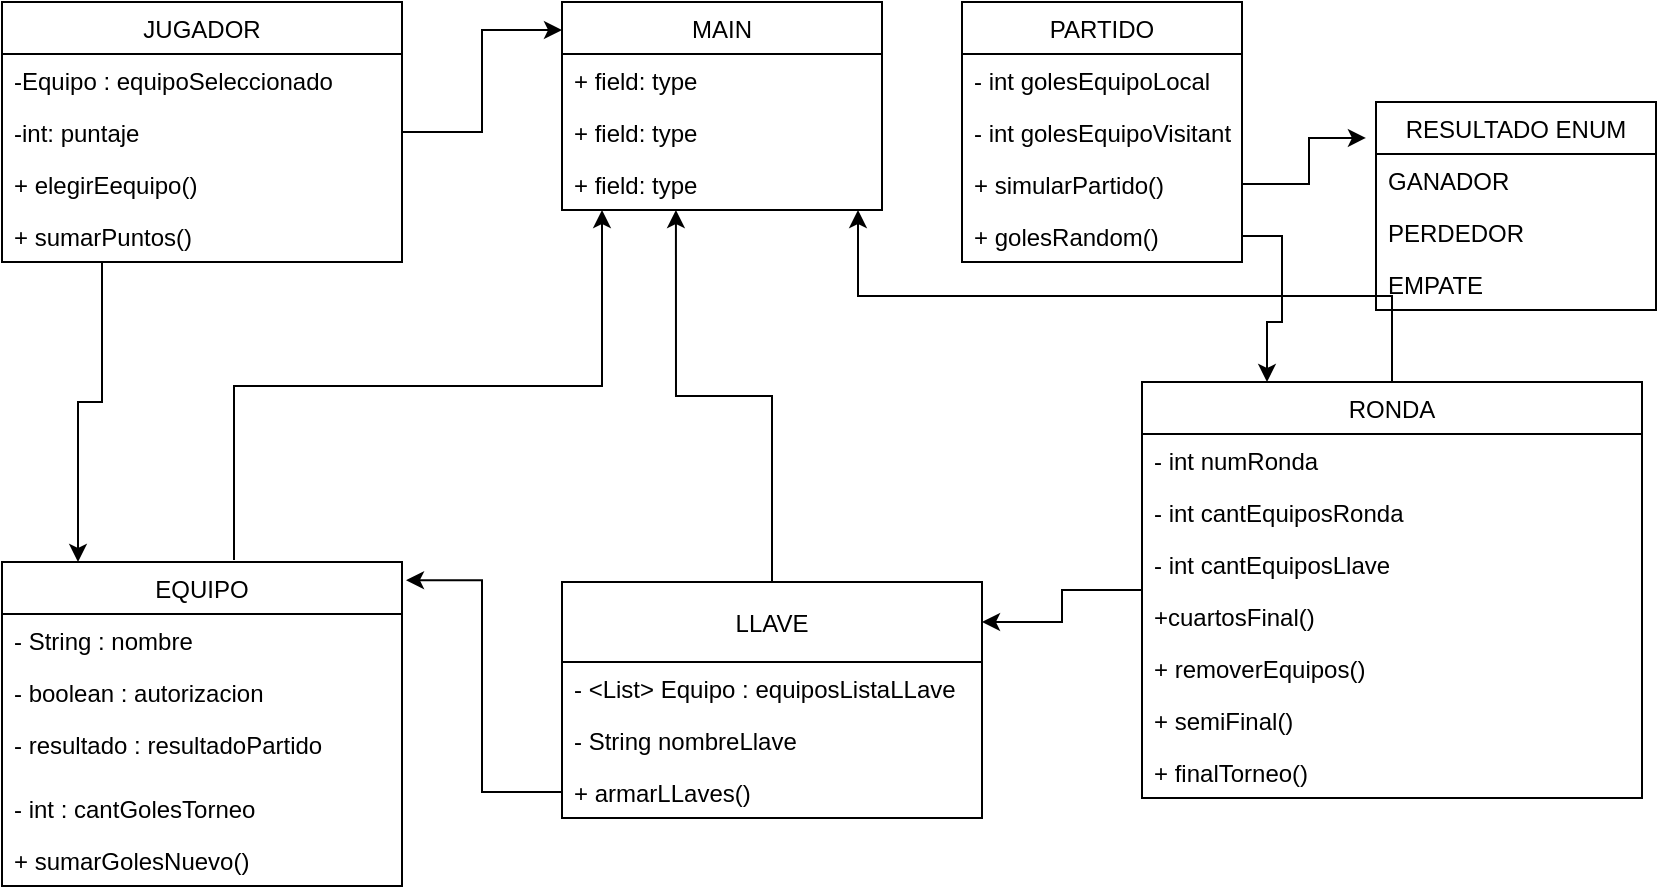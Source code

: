 <mxfile version="20.5.3" type="embed"><diagram id="23iRSUPoRavnBvh4doch" name="Page-1"><mxGraphModel dx="1130" dy="588" grid="1" gridSize="10" guides="1" tooltips="1" connect="1" arrows="1" fold="1" page="1" pageScale="1" pageWidth="827" pageHeight="1169" math="0" shadow="0"><root><mxCell id="0"/><mxCell id="1" parent="0"/><mxCell id="25" value="PARTIDO" style="swimlane;fontStyle=0;childLayout=stackLayout;horizontal=1;startSize=26;fillColor=none;horizontalStack=0;resizeParent=1;resizeParentMax=0;resizeLast=0;collapsible=1;marginBottom=0;" parent="1" vertex="1"><mxGeometry x="480" width="140" height="130" as="geometry"/></mxCell><mxCell id="26" value="- int golesEquipoLocal" style="text;strokeColor=none;fillColor=none;align=left;verticalAlign=top;spacingLeft=4;spacingRight=4;overflow=hidden;rotatable=0;points=[[0,0.5],[1,0.5]];portConstraint=eastwest;" parent="25" vertex="1"><mxGeometry y="26" width="140" height="26" as="geometry"/></mxCell><mxCell id="27" value="- int golesEquipoVisitante" style="text;strokeColor=none;fillColor=none;align=left;verticalAlign=top;spacingLeft=4;spacingRight=4;overflow=hidden;rotatable=0;points=[[0,0.5],[1,0.5]];portConstraint=eastwest;" parent="25" vertex="1"><mxGeometry y="52" width="140" height="26" as="geometry"/></mxCell><mxCell id="28" value="+ simularPartido()" style="text;strokeColor=none;fillColor=none;align=left;verticalAlign=top;spacingLeft=4;spacingRight=4;overflow=hidden;rotatable=0;points=[[0,0.5],[1,0.5]];portConstraint=eastwest;" parent="25" vertex="1"><mxGeometry y="78" width="140" height="26" as="geometry"/></mxCell><mxCell id="124" value="+ golesRandom()" style="text;strokeColor=none;fillColor=none;align=left;verticalAlign=top;spacingLeft=4;spacingRight=4;overflow=hidden;rotatable=0;points=[[0,0.5],[1,0.5]];portConstraint=eastwest;" parent="25" vertex="1"><mxGeometry y="104" width="140" height="26" as="geometry"/></mxCell><mxCell id="29" value="MAIN" style="swimlane;fontStyle=0;childLayout=stackLayout;horizontal=1;startSize=26;fillColor=none;horizontalStack=0;resizeParent=1;resizeParentMax=0;resizeLast=0;collapsible=1;marginBottom=0;" parent="1" vertex="1"><mxGeometry x="280" width="160" height="104" as="geometry"/></mxCell><mxCell id="30" value="+ field: type" style="text;strokeColor=none;fillColor=none;align=left;verticalAlign=top;spacingLeft=4;spacingRight=4;overflow=hidden;rotatable=0;points=[[0,0.5],[1,0.5]];portConstraint=eastwest;" parent="29" vertex="1"><mxGeometry y="26" width="160" height="26" as="geometry"/></mxCell><mxCell id="31" value="+ field: type" style="text;strokeColor=none;fillColor=none;align=left;verticalAlign=top;spacingLeft=4;spacingRight=4;overflow=hidden;rotatable=0;points=[[0,0.5],[1,0.5]];portConstraint=eastwest;" parent="29" vertex="1"><mxGeometry y="52" width="160" height="26" as="geometry"/></mxCell><mxCell id="32" value="+ field: type" style="text;strokeColor=none;fillColor=none;align=left;verticalAlign=top;spacingLeft=4;spacingRight=4;overflow=hidden;rotatable=0;points=[[0,0.5],[1,0.5]];portConstraint=eastwest;" parent="29" vertex="1"><mxGeometry y="78" width="160" height="26" as="geometry"/></mxCell><mxCell id="126" style="edgeStyle=orthogonalEdgeStyle;rounded=0;orthogonalLoop=1;jettySize=auto;html=1;entryX=0.356;entryY=1;entryDx=0;entryDy=0;entryPerimeter=0;" parent="1" source="37" target="32" edge="1"><mxGeometry relative="1" as="geometry"/></mxCell><mxCell id="37" value="LLAVE" style="swimlane;fontStyle=0;childLayout=stackLayout;horizontal=1;startSize=40;fillColor=none;horizontalStack=0;resizeParent=1;resizeParentMax=0;resizeLast=0;collapsible=1;marginBottom=0;" parent="1" vertex="1"><mxGeometry x="280" y="290" width="210" height="118" as="geometry"/></mxCell><mxCell id="39" value="- &lt;List&gt; Equipo : equiposListaLLave" style="text;strokeColor=none;fillColor=none;align=left;verticalAlign=top;spacingLeft=4;spacingRight=4;overflow=hidden;rotatable=0;points=[[0,0.5],[1,0.5]];portConstraint=eastwest;" parent="37" vertex="1"><mxGeometry y="40" width="210" height="26" as="geometry"/></mxCell><mxCell id="38" value="- String nombreLlave" style="text;strokeColor=none;fillColor=none;align=left;verticalAlign=top;spacingLeft=4;spacingRight=4;overflow=hidden;rotatable=0;points=[[0,0.5],[1,0.5]];portConstraint=eastwest;" parent="37" vertex="1"><mxGeometry y="66" width="210" height="26" as="geometry"/></mxCell><mxCell id="40" value="+ armarLLaves()" style="text;strokeColor=none;fillColor=none;align=left;verticalAlign=top;spacingLeft=4;spacingRight=4;overflow=hidden;rotatable=0;points=[[0,0.5],[1,0.5]];portConstraint=eastwest;" parent="37" vertex="1"><mxGeometry y="92" width="210" height="26" as="geometry"/></mxCell><mxCell id="131" style="edgeStyle=orthogonalEdgeStyle;rounded=0;orthogonalLoop=1;jettySize=auto;html=1;entryX=0.925;entryY=1;entryDx=0;entryDy=0;entryPerimeter=0;" parent="1" source="41" target="32" edge="1"><mxGeometry relative="1" as="geometry"/></mxCell><mxCell id="147" value="" style="edgeStyle=orthogonalEdgeStyle;rounded=0;orthogonalLoop=1;jettySize=auto;html=1;" edge="1" parent="1" source="41" target="37"><mxGeometry relative="1" as="geometry"><mxPoint x="490" y="310" as="targetPoint"/><Array as="points"><mxPoint x="530" y="294"/><mxPoint x="530" y="310"/></Array></mxGeometry></mxCell><mxCell id="41" value="RONDA" style="swimlane;fontStyle=0;childLayout=stackLayout;horizontal=1;startSize=26;fillColor=none;horizontalStack=0;resizeParent=1;resizeParentMax=0;resizeLast=0;collapsible=1;marginBottom=0;" parent="1" vertex="1"><mxGeometry x="570" y="190" width="250" height="208" as="geometry"/></mxCell><mxCell id="42" value="- int numRonda" style="text;strokeColor=none;fillColor=none;align=left;verticalAlign=top;spacingLeft=4;spacingRight=4;overflow=hidden;rotatable=0;points=[[0,0.5],[1,0.5]];portConstraint=eastwest;" parent="41" vertex="1"><mxGeometry y="26" width="250" height="26" as="geometry"/></mxCell><mxCell id="43" value="- int cantEquiposRonda" style="text;strokeColor=none;fillColor=none;align=left;verticalAlign=top;spacingLeft=4;spacingRight=4;overflow=hidden;rotatable=0;points=[[0,0.5],[1,0.5]];portConstraint=eastwest;" parent="41" vertex="1"><mxGeometry y="52" width="250" height="26" as="geometry"/></mxCell><mxCell id="44" value="- int cantEquiposLlave" style="text;strokeColor=none;fillColor=none;align=left;verticalAlign=top;spacingLeft=4;spacingRight=4;overflow=hidden;rotatable=0;points=[[0,0.5],[1,0.5]];portConstraint=eastwest;" parent="41" vertex="1"><mxGeometry y="78" width="250" height="26" as="geometry"/></mxCell><mxCell id="120" value="+cuartosFinal()" style="text;strokeColor=none;fillColor=none;align=left;verticalAlign=top;spacingLeft=4;spacingRight=4;overflow=hidden;rotatable=0;points=[[0,0.5],[1,0.5]];portConstraint=eastwest;" parent="41" vertex="1"><mxGeometry y="104" width="250" height="26" as="geometry"/></mxCell><mxCell id="121" value="+ removerEquipos()" style="text;strokeColor=none;fillColor=none;align=left;verticalAlign=top;spacingLeft=4;spacingRight=4;overflow=hidden;rotatable=0;points=[[0,0.5],[1,0.5]];portConstraint=eastwest;" parent="41" vertex="1"><mxGeometry y="130" width="250" height="26" as="geometry"/></mxCell><mxCell id="122" value="+ semiFinal()" style="text;strokeColor=none;fillColor=none;align=left;verticalAlign=top;spacingLeft=4;spacingRight=4;overflow=hidden;rotatable=0;points=[[0,0.5],[1,0.5]];portConstraint=eastwest;" parent="41" vertex="1"><mxGeometry y="156" width="250" height="26" as="geometry"/></mxCell><mxCell id="123" value="+ finalTorneo()" style="text;strokeColor=none;fillColor=none;align=left;verticalAlign=top;spacingLeft=4;spacingRight=4;overflow=hidden;rotatable=0;points=[[0,0.5],[1,0.5]];portConstraint=eastwest;" parent="41" vertex="1"><mxGeometry y="182" width="250" height="26" as="geometry"/></mxCell><mxCell id="45" value="RESULTADO ENUM" style="swimlane;fontStyle=0;childLayout=stackLayout;horizontal=1;startSize=26;fillColor=none;horizontalStack=0;resizeParent=1;resizeParentMax=0;resizeLast=0;collapsible=1;marginBottom=0;" parent="1" vertex="1"><mxGeometry x="687" y="50" width="140" height="104" as="geometry"/></mxCell><mxCell id="46" value="GANADOR" style="text;strokeColor=none;fillColor=none;align=left;verticalAlign=top;spacingLeft=4;spacingRight=4;overflow=hidden;rotatable=0;points=[[0,0.5],[1,0.5]];portConstraint=eastwest;" parent="45" vertex="1"><mxGeometry y="26" width="140" height="26" as="geometry"/></mxCell><mxCell id="47" value="PERDEDOR" style="text;strokeColor=none;fillColor=none;align=left;verticalAlign=top;spacingLeft=4;spacingRight=4;overflow=hidden;rotatable=0;points=[[0,0.5],[1,0.5]];portConstraint=eastwest;" parent="45" vertex="1"><mxGeometry y="52" width="140" height="26" as="geometry"/></mxCell><mxCell id="48" value="EMPATE" style="text;strokeColor=none;fillColor=none;align=left;verticalAlign=top;spacingLeft=4;spacingRight=4;overflow=hidden;rotatable=0;points=[[0,0.5],[1,0.5]];portConstraint=eastwest;" parent="45" vertex="1"><mxGeometry y="78" width="140" height="26" as="geometry"/></mxCell><mxCell id="53" value="JUGADOR" style="swimlane;fontStyle=0;childLayout=stackLayout;horizontal=1;startSize=26;fillColor=none;horizontalStack=0;resizeParent=1;resizeParentMax=0;resizeLast=0;collapsible=1;marginBottom=0;" parent="1" vertex="1"><mxGeometry width="200" height="130" as="geometry"><mxRectangle y="80" width="100" height="30" as="alternateBounds"/></mxGeometry></mxCell><mxCell id="54" value="-Equipo : equipoSeleccionado" style="text;strokeColor=none;fillColor=none;align=left;verticalAlign=top;spacingLeft=4;spacingRight=4;overflow=hidden;rotatable=0;points=[[0,0.5],[1,0.5]];portConstraint=eastwest;" parent="53" vertex="1"><mxGeometry y="26" width="200" height="26" as="geometry"/></mxCell><mxCell id="55" value="-int: puntaje" style="text;strokeColor=none;fillColor=none;align=left;verticalAlign=top;spacingLeft=4;spacingRight=4;overflow=hidden;rotatable=0;points=[[0,0.5],[1,0.5]];portConstraint=eastwest;" parent="53" vertex="1"><mxGeometry y="52" width="200" height="26" as="geometry"/></mxCell><mxCell id="98" value="+ elegirEequipo()" style="text;strokeColor=none;fillColor=none;align=left;verticalAlign=top;spacingLeft=4;spacingRight=4;overflow=hidden;rotatable=0;points=[[0,0.5],[1,0.5]];portConstraint=eastwest;" parent="53" vertex="1"><mxGeometry y="78" width="200" height="26" as="geometry"/></mxCell><mxCell id="136" value="+ sumarPuntos()" style="text;strokeColor=none;fillColor=none;align=left;verticalAlign=top;spacingLeft=4;spacingRight=4;overflow=hidden;rotatable=0;points=[[0,0.5],[1,0.5]];portConstraint=eastwest;" vertex="1" parent="53"><mxGeometry y="104" width="200" height="26" as="geometry"/></mxCell><mxCell id="132" style="edgeStyle=orthogonalEdgeStyle;rounded=0;orthogonalLoop=1;jettySize=auto;html=1;entryX=0.125;entryY=1;entryDx=0;entryDy=0;entryPerimeter=0;exitX=0.58;exitY=-0.006;exitDx=0;exitDy=0;exitPerimeter=0;" parent="1" source="57" target="32" edge="1"><mxGeometry relative="1" as="geometry"/></mxCell><mxCell id="57" value="EQUIPO" style="swimlane;fontStyle=0;childLayout=stackLayout;horizontal=1;startSize=26;fillColor=none;horizontalStack=0;resizeParent=1;resizeParentMax=0;resizeLast=0;collapsible=1;marginBottom=0;" parent="1" vertex="1"><mxGeometry y="280" width="200" height="162" as="geometry"/></mxCell><mxCell id="58" value="- String : nombre" style="text;strokeColor=none;fillColor=none;align=left;verticalAlign=top;spacingLeft=4;spacingRight=4;overflow=hidden;rotatable=0;points=[[0,0.5],[1,0.5]];portConstraint=eastwest;" parent="57" vertex="1"><mxGeometry y="26" width="200" height="26" as="geometry"/></mxCell><mxCell id="59" value="- boolean : autorizacion" style="text;strokeColor=none;fillColor=none;align=left;verticalAlign=top;spacingLeft=4;spacingRight=4;overflow=hidden;rotatable=0;points=[[0,0.5],[1,0.5]];portConstraint=eastwest;" parent="57" vertex="1"><mxGeometry y="52" width="200" height="26" as="geometry"/></mxCell><mxCell id="60" value="- resultado : resultadoPartido" style="text;strokeColor=none;fillColor=none;align=left;verticalAlign=top;spacingLeft=4;spacingRight=4;overflow=hidden;rotatable=0;points=[[0,0.5],[1,0.5]];portConstraint=eastwest;" parent="57" vertex="1"><mxGeometry y="78" width="200" height="32" as="geometry"/></mxCell><mxCell id="116" value="- int : cantGolesTorneo" style="text;strokeColor=none;fillColor=none;align=left;verticalAlign=top;spacingLeft=4;spacingRight=4;overflow=hidden;rotatable=0;points=[[0,0.5],[1,0.5]];portConstraint=eastwest;" parent="57" vertex="1"><mxGeometry y="110" width="200" height="26" as="geometry"/></mxCell><mxCell id="118" value="+ sumarGolesNuevo()" style="text;strokeColor=none;fillColor=none;align=left;verticalAlign=top;spacingLeft=4;spacingRight=4;overflow=hidden;rotatable=0;points=[[0,0.5],[1,0.5]];portConstraint=eastwest;" parent="57" vertex="1"><mxGeometry y="136" width="200" height="26" as="geometry"/></mxCell><mxCell id="125" value="" style="edgeStyle=orthogonalEdgeStyle;rounded=0;orthogonalLoop=1;jettySize=auto;html=1;entryX=0;entryY=0.135;entryDx=0;entryDy=0;entryPerimeter=0;" parent="1" source="55" target="29" edge="1"><mxGeometry relative="1" as="geometry"><mxPoint x="270" y="10" as="targetPoint"/></mxGeometry></mxCell><mxCell id="137" style="edgeStyle=orthogonalEdgeStyle;rounded=0;orthogonalLoop=1;jettySize=auto;html=1;exitX=0.195;exitY=1;exitDx=0;exitDy=0;exitPerimeter=0;" edge="1" parent="1" source="136"><mxGeometry relative="1" as="geometry"><mxPoint y="143" as="sourcePoint"/><mxPoint x="38" y="280" as="targetPoint"/><Array as="points"><mxPoint x="50" y="130"/><mxPoint x="50" y="200"/><mxPoint x="38" y="200"/><mxPoint x="38" y="280"/></Array></mxGeometry></mxCell><mxCell id="145" value="" style="edgeStyle=orthogonalEdgeStyle;rounded=0;orthogonalLoop=1;jettySize=auto;html=1;entryX=-0.036;entryY=0.173;entryDx=0;entryDy=0;entryPerimeter=0;" edge="1" parent="1" source="28" target="45"><mxGeometry relative="1" as="geometry"/></mxCell><mxCell id="146" value="" style="edgeStyle=orthogonalEdgeStyle;rounded=0;orthogonalLoop=1;jettySize=auto;html=1;entryX=1.01;entryY=0.056;entryDx=0;entryDy=0;entryPerimeter=0;exitX=0;exitY=0.5;exitDx=0;exitDy=0;" edge="1" parent="1" source="40" target="57"><mxGeometry relative="1" as="geometry"/></mxCell><mxCell id="149" value="" style="edgeStyle=orthogonalEdgeStyle;rounded=0;orthogonalLoop=1;jettySize=auto;html=1;entryX=0.25;entryY=0;entryDx=0;entryDy=0;" edge="1" parent="1" source="124" target="41"><mxGeometry relative="1" as="geometry"/></mxCell></root></mxGraphModel></diagram></mxfile>